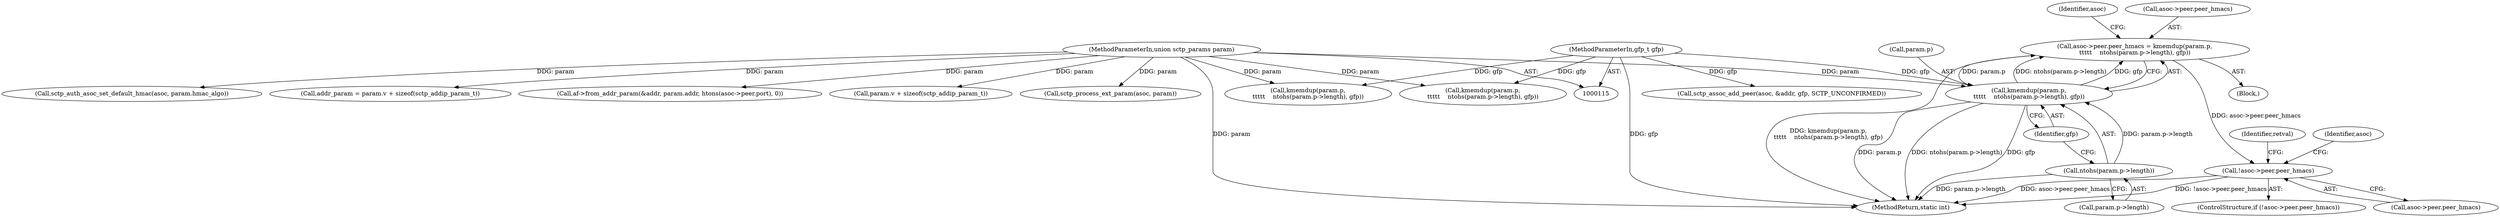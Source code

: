digraph "0_linux_e40607cbe270a9e8360907cb1e62ddf0736e4864@pointer" {
"1000578" [label="(Call,!asoc->peer.peer_hmacs)"];
"1000560" [label="(Call,asoc->peer.peer_hmacs = kmemdup(param.p,\n\t\t\t\t\t    ntohs(param.p->length), gfp))"];
"1000566" [label="(Call,kmemdup(param.p,\n\t\t\t\t\t    ntohs(param.p->length), gfp))"];
"1000117" [label="(MethodParameterIn,union sctp_params param)"];
"1000570" [label="(Call,ntohs(param.p->length))"];
"1000119" [label="(MethodParameterIn,gfp_t gfp)"];
"1000560" [label="(Call,asoc->peer.peer_hmacs = kmemdup(param.p,\n\t\t\t\t\t    ntohs(param.p->length), gfp))"];
"1000570" [label="(Call,ntohs(param.p->length))"];
"1000576" [label="(Identifier,gfp)"];
"1000529" [label="(Call,kmemdup(param.p,\n\t\t\t\t\t    ntohs(param.p->length), gfp))"];
"1000645" [label="(MethodReturn,static int)"];
"1000589" [label="(Call,sctp_auth_asoc_set_default_hmac(asoc, param.hmac_algo))"];
"1000608" [label="(Call,kmemdup(param.p,\n\t\t\t\t\t    ntohs(param.p->length), gfp))"];
"1000581" [label="(Identifier,asoc)"];
"1000212" [label="(Call,sctp_assoc_add_peer(asoc, &addr, gfp, SCTP_UNCONFIRMED))"];
"1000119" [label="(MethodParameterIn,gfp_t gfp)"];
"1000578" [label="(Call,!asoc->peer.peer_hmacs)"];
"1000439" [label="(Call,addr_param = param.v + sizeof(sctp_addip_param_t))"];
"1000567" [label="(Call,param.p)"];
"1000187" [label="(Call,af->from_addr_param(&addr, param.addr, htons(asoc->peer.port), 0))"];
"1000441" [label="(Call,param.v + sizeof(sctp_addip_param_t))"];
"1000577" [label="(ControlStructure,if (!asoc->peer.peer_hmacs))"];
"1000566" [label="(Call,kmemdup(param.p,\n\t\t\t\t\t    ntohs(param.p->length), gfp))"];
"1000117" [label="(MethodParameterIn,union sctp_params param)"];
"1000571" [label="(Call,param.p->length)"];
"1000579" [label="(Call,asoc->peer.peer_hmacs)"];
"1000154" [label="(Block,)"];
"1000561" [label="(Call,asoc->peer.peer_hmacs)"];
"1000495" [label="(Call,sctp_process_ext_param(asoc, param))"];
"1000586" [label="(Identifier,retval)"];
"1000590" [label="(Identifier,asoc)"];
"1000578" -> "1000577"  [label="AST: "];
"1000578" -> "1000579"  [label="CFG: "];
"1000579" -> "1000578"  [label="AST: "];
"1000586" -> "1000578"  [label="CFG: "];
"1000590" -> "1000578"  [label="CFG: "];
"1000578" -> "1000645"  [label="DDG: asoc->peer.peer_hmacs"];
"1000578" -> "1000645"  [label="DDG: !asoc->peer.peer_hmacs"];
"1000560" -> "1000578"  [label="DDG: asoc->peer.peer_hmacs"];
"1000560" -> "1000154"  [label="AST: "];
"1000560" -> "1000566"  [label="CFG: "];
"1000561" -> "1000560"  [label="AST: "];
"1000566" -> "1000560"  [label="AST: "];
"1000581" -> "1000560"  [label="CFG: "];
"1000560" -> "1000645"  [label="DDG: kmemdup(param.p,\n\t\t\t\t\t    ntohs(param.p->length), gfp)"];
"1000566" -> "1000560"  [label="DDG: param.p"];
"1000566" -> "1000560"  [label="DDG: ntohs(param.p->length)"];
"1000566" -> "1000560"  [label="DDG: gfp"];
"1000566" -> "1000576"  [label="CFG: "];
"1000567" -> "1000566"  [label="AST: "];
"1000570" -> "1000566"  [label="AST: "];
"1000576" -> "1000566"  [label="AST: "];
"1000566" -> "1000645"  [label="DDG: param.p"];
"1000566" -> "1000645"  [label="DDG: ntohs(param.p->length)"];
"1000566" -> "1000645"  [label="DDG: gfp"];
"1000117" -> "1000566"  [label="DDG: param"];
"1000570" -> "1000566"  [label="DDG: param.p->length"];
"1000119" -> "1000566"  [label="DDG: gfp"];
"1000117" -> "1000115"  [label="AST: "];
"1000117" -> "1000645"  [label="DDG: param"];
"1000117" -> "1000187"  [label="DDG: param"];
"1000117" -> "1000439"  [label="DDG: param"];
"1000117" -> "1000441"  [label="DDG: param"];
"1000117" -> "1000495"  [label="DDG: param"];
"1000117" -> "1000529"  [label="DDG: param"];
"1000117" -> "1000589"  [label="DDG: param"];
"1000117" -> "1000608"  [label="DDG: param"];
"1000570" -> "1000571"  [label="CFG: "];
"1000571" -> "1000570"  [label="AST: "];
"1000576" -> "1000570"  [label="CFG: "];
"1000570" -> "1000645"  [label="DDG: param.p->length"];
"1000119" -> "1000115"  [label="AST: "];
"1000119" -> "1000645"  [label="DDG: gfp"];
"1000119" -> "1000212"  [label="DDG: gfp"];
"1000119" -> "1000529"  [label="DDG: gfp"];
"1000119" -> "1000608"  [label="DDG: gfp"];
}
